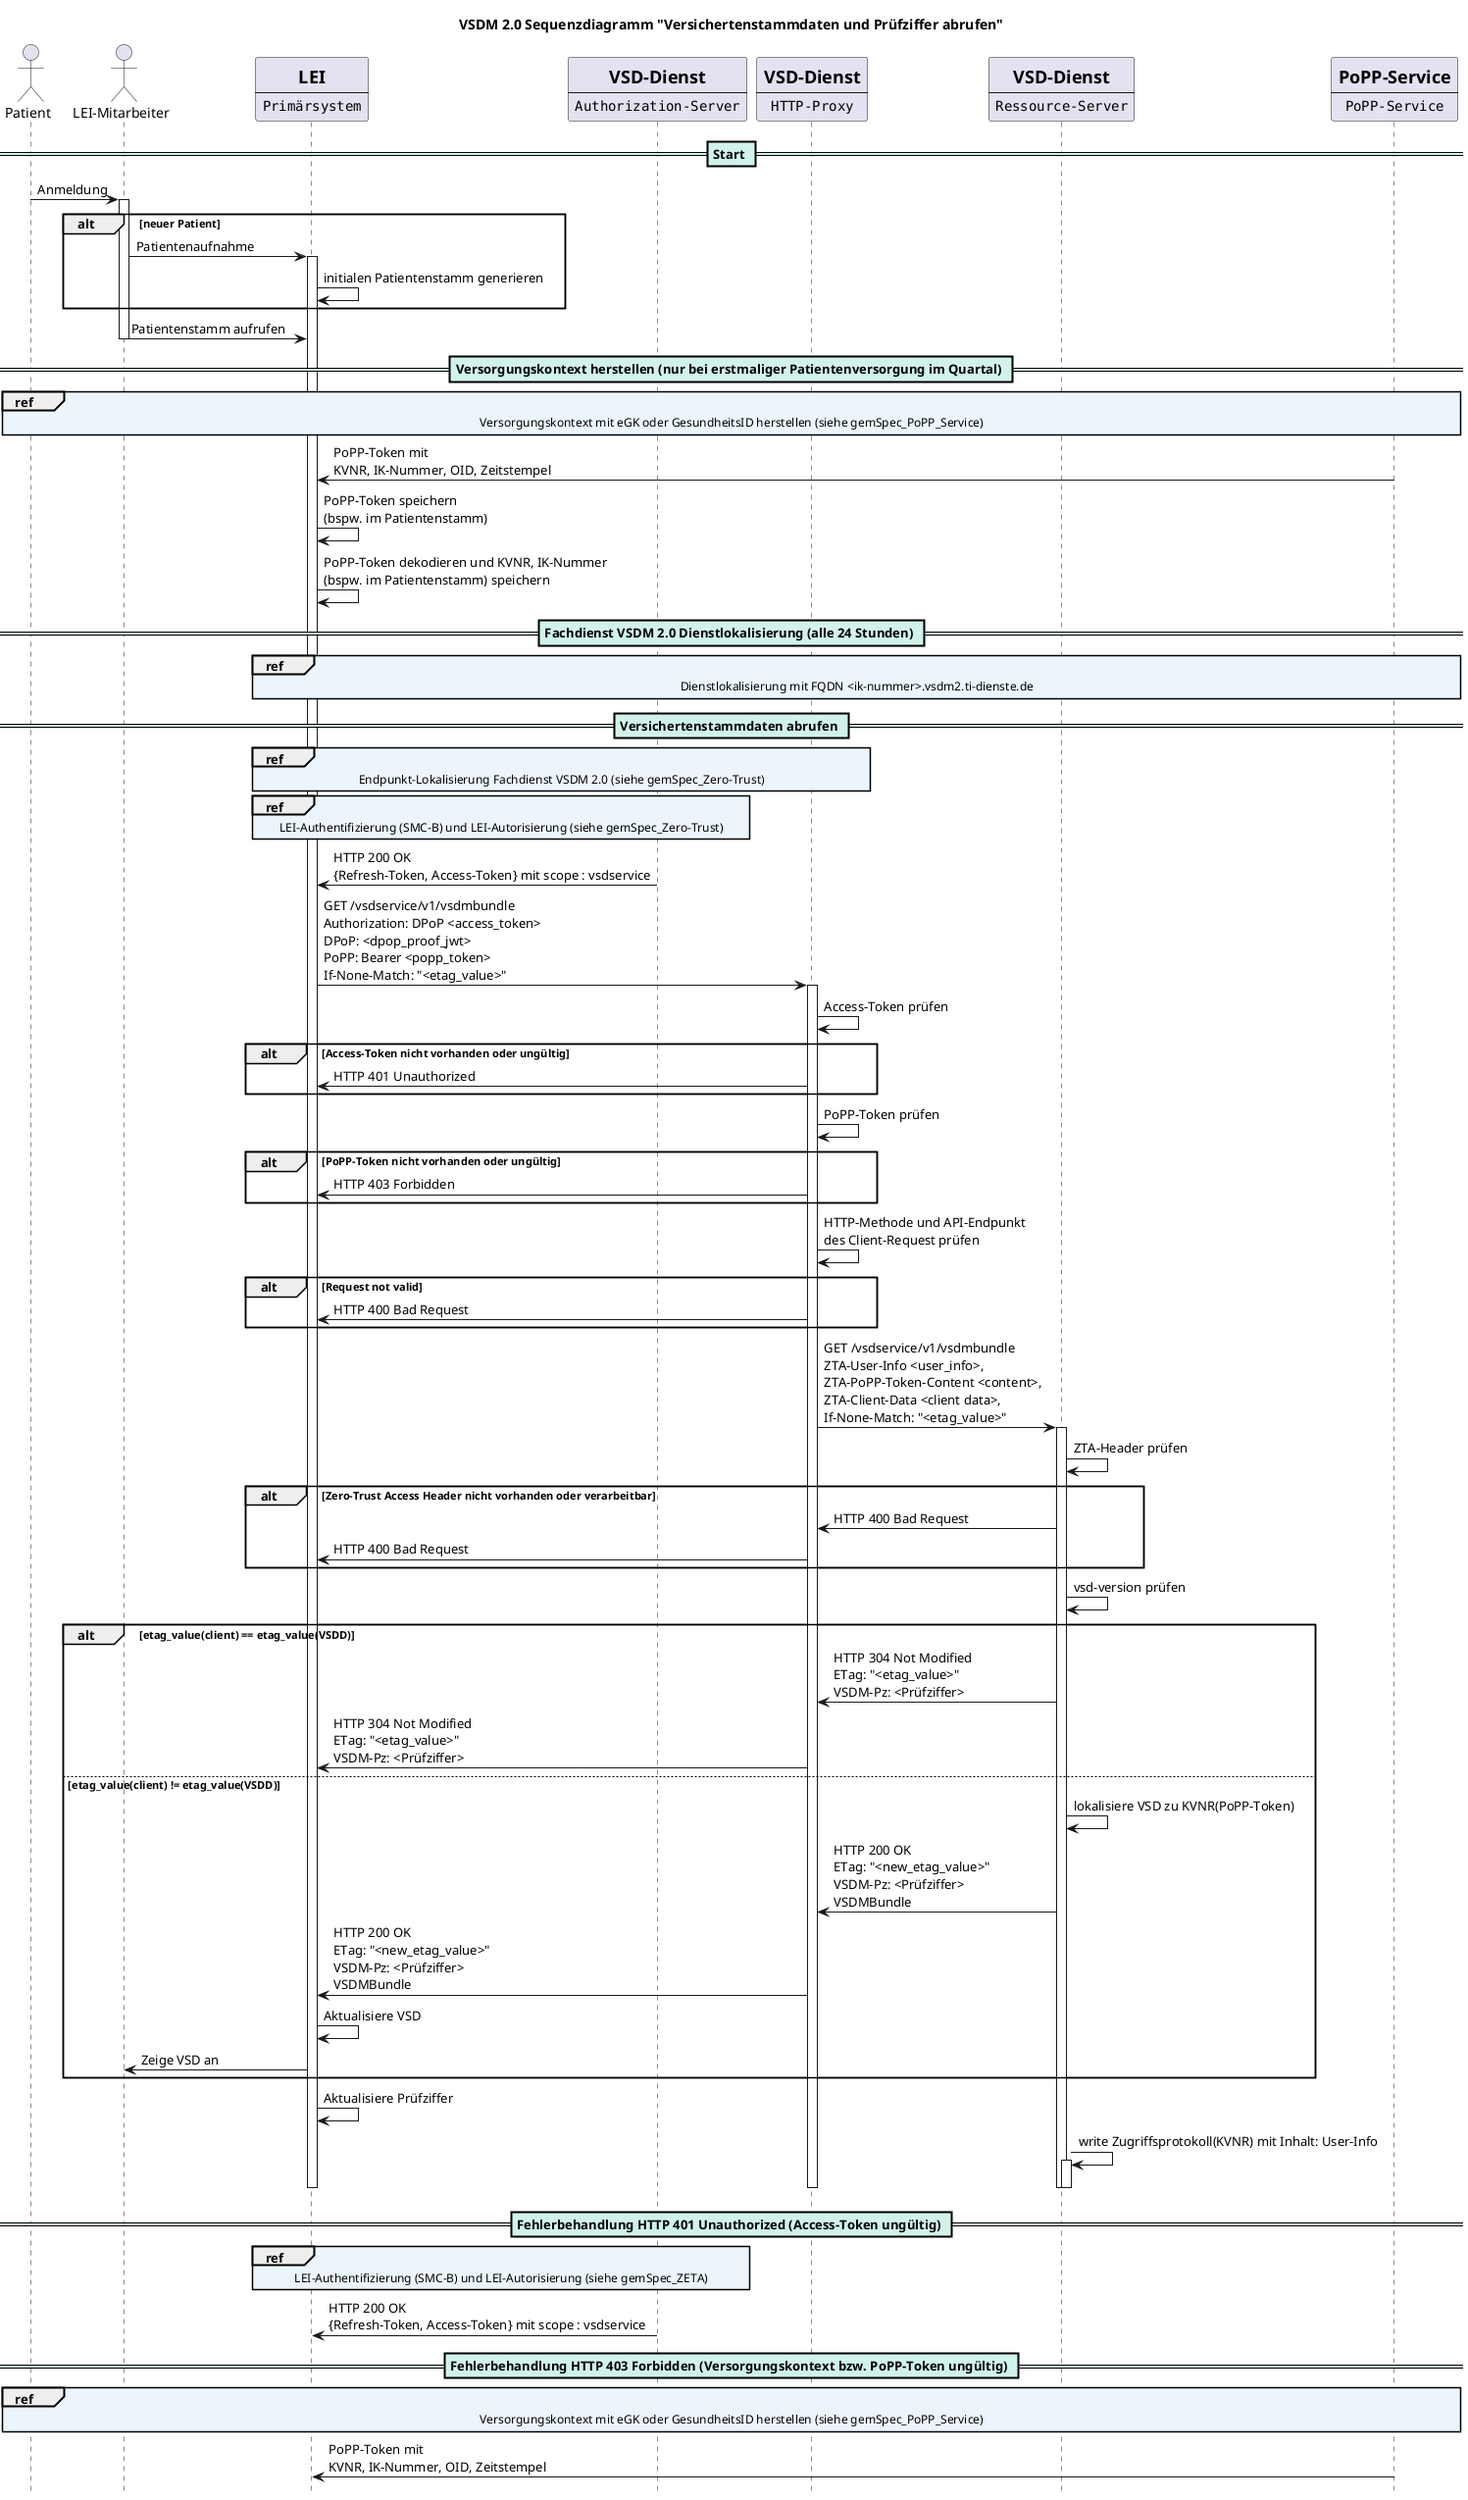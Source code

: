 @startuml VSDM 2.0 Sequenzdiagramm
hide footbox

title VSDM 2.0 Sequenzdiagramm "Versichertenstammdaten und Prüfziffer abrufen"

actor Ver as "Patient"
actor LE as "LEI-Mitarbeiter"
participant PS order 1 [
	=LEI
	----
	""Primärsystem""
]
participant VSDD_AuthZ order 10 [
	=VSD-Dienst
	----
	""Authorization-Server""
]
participant VSDD_Proxy order 11 [
	=VSD-Dienst
	----
	""HTTP-Proxy""
]
participant VSDD_Server order 12 [
	=VSD-Dienst
	----
	""Ressource-Server""
]
participant PoPP order 20 [
	=PoPP-Service
	----
	""PoPP-Service""
]

<style>
  sequenceDiagram {
    reference {
      BackGroundColor #ebf5fb
    }
}
</style>
skinparam SequenceDividerBackgroundColor #d1f2eb

== Start == 
Ver -> LE: Anmeldung
activate LE
alt neuer Patient
	LE -> PS: Patientenaufnahme
	activate PS
	PS -> PS: initialen Patientenstamm generieren 
end
LE -> PS: Patientenstamm aufrufen
deactivate LE

== Versorgungskontext herstellen (nur bei erstmaliger Patientenversorgung im Quartal) ==
'Versorgungskontext herstellen
ref over Ver, PoPP : Versorgungskontext mit eGK oder GesundheitsID herstellen (siehe gemSpec_PoPP_Service)
PoPP -> PS : PoPP-Token mit \nKVNR, IK-Nummer, OID, Zeitstempel
PS -> PS : PoPP-Token speichern \n(bspw. im Patientenstamm)
PS -> PS : PoPP-Token dekodieren und KVNR, IK-Nummer \n(bspw. im Patientenstamm) speichern

== Fachdienst VSDM 2.0 Dienstlokalisierung (alle 24 Stunden) ==
ref over PS, PoPP : Dienstlokalisierung mit FQDN <ik-nummer>.vsdm2.ti-dienste.de

== Versichertenstammdaten abrufen ==
' VSDD Endpunkte Lokalisieren
ref over PS, VSDD_Proxy : Endpunkt-Lokalisierung Fachdienst VSDM 2.0 (siehe gemSpec_Zero-Trust)
'Authentifizierung und AUtorisierung am VSDM AuthZ-Server durchführen
ref over PS, VSDD_AuthZ : LEI-Authentifizierung (SMC-B) und LEI-Autorisierung (siehe gemSpec_Zero-Trust)
VSDD_AuthZ -> PS : HTTP 200 OK \n{Refresh-Token, Access-Token} mit scope : vsdservice

PS -> VSDD_Proxy : GET /vsdservice/v1/vsdmbundle \nAuthorization: DPoP <access_token> \nDPoP: <dpop_proof_jwt> \nPoPP: Bearer <popp_token> \nIf-None-Match: "<etag_value>"
activate VSDD_Proxy

VSDD_Proxy -> VSDD_Proxy : Access-Token prüfen
'Signatur, DPoP, scope : VSDService enthalten
alt Access-Token nicht vorhanden oder ungültig
    VSDD_Proxy -> PS : HTTP 401 Unauthorized
end

VSDD_Proxy -> VSDD_Proxy : PoPP-Token prüfen
'Signatur, TelematikID(Access-Token) = TelematikID(PoPP-Token)
alt PoPP-Token nicht vorhanden oder ungültig
	VSDD_Proxy -> PS : HTTP 403 Forbidden
end

VSDD_Proxy -> VSDD_Proxy : HTTP-Methode und API-Endpunkt \ndes Client-Request prüfen
alt Request not valid
	VSDD_Proxy -> PS : HTTP 400 Bad Request
end

VSDD_Proxy -> VSDD_Server : GET /vsdservice/v1/vsdmbundle \nZTA-User-Info <user_info>, \nZTA-PoPP-Token-Content <content>, \nZTA-Client-Data <client data>, \nIf-None-Match: "<etag_value>"
activate VSDD_Server

VSDD_Server -> VSDD_Server : ZTA-Header prüfen
alt Zero-Trust Access Header nicht vorhanden oder verarbeitbar
    VSDD_Server -> VSDD_Proxy : HTTP 400 Bad Request
    VSDD_Proxy -> PS : HTTP 400 Bad Request
end

VSDD_Server -> VSDD_Server : vsd-version prüfen
alt etag_value(client) == etag_value(VSDD)
	VSDD_Server -> VSDD_Proxy : HTTP 304 Not Modified \nETag: "<etag_value>" \nVSDM-Pz: <Prüfziffer>
	VSDD_Proxy -> PS : HTTP 304 Not Modified \nETag: "<etag_value>" \nVSDM-Pz: <Prüfziffer>
else etag_value(client) != etag_value(VSDD)
	VSDD_Server -> VSDD_Server : lokalisiere VSD zu KVNR(PoPP-Token)
	VSDD_Server -> VSDD_Proxy : HTTP 200 OK \nETag: "<new_etag_value>" \nVSDM-Pz: <Prüfziffer>\nVSDMBundle
	VSDD_Proxy -> PS : HTTP 200 OK \nETag: "<new_etag_value>" \nVSDM-Pz: <Prüfziffer>\nVSDMBundle
	PS -> PS : Aktualisiere VSD
	PS -> LE : Zeige VSD an
end

PS -> PS : Aktualisiere Prüfziffer
VSDD_Server -> VSDD_Server : write Zugriffsprotokoll(KVNR) mit Inhalt: User-Info
activate VSDD_Server
deactivate PS
deactivate VSDD_Proxy
deactivate VSDD_Server
deactivate VSDD_Server
deactivate LE

== Fehlerbehandlung HTTP 401 Unauthorized (Access-Token ungültig) ==
'Authentifizierung und AUtorisierung am VSDM AuthZ-Server durchführen
ref over PS, VSDD_AuthZ : LEI-Authentifizierung (SMC-B) und LEI-Autorisierung (siehe gemSpec_ZETA)
VSDD_AuthZ -> PS : HTTP 200 OK \n{Refresh-Token, Access-Token} mit scope : vsdservice

== Fehlerbehandlung HTTP 403 Forbidden (Versorgungskontext bzw. PoPP-Token ungültig) ==
ref over Ver, LE, PS, VSDD_AuthZ, VSDD_Proxy, VSDD_Server, PoPP : Versorgungskontext mit eGK oder GesundheitsID herstellen (siehe gemSpec_PoPP_Service)
PoPP -> PS : PoPP-Token mit\nKVNR, IK-Nummer, OID, Zeitstempel

@enduml